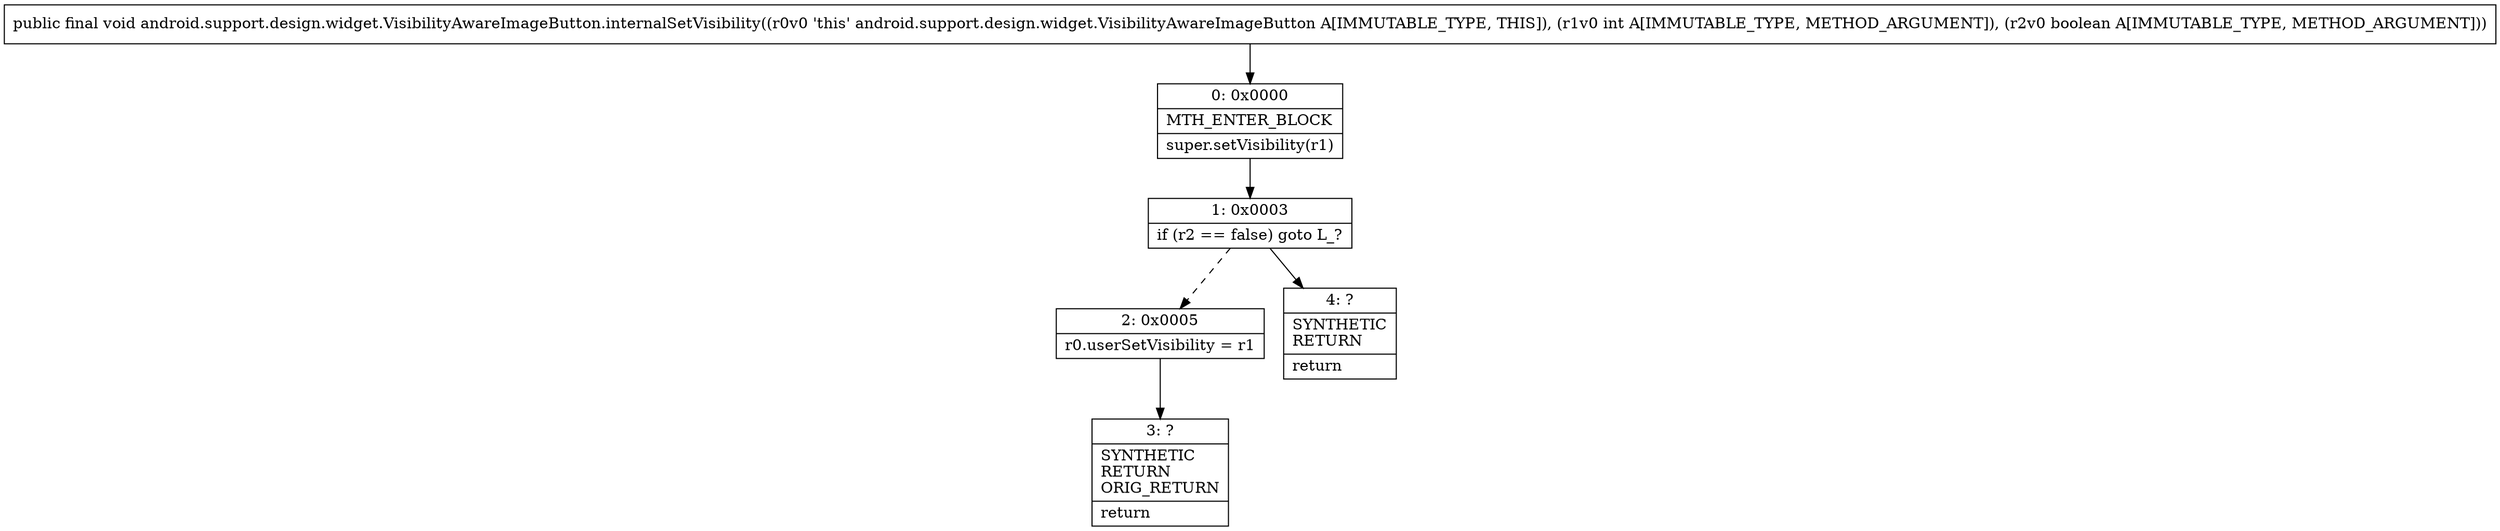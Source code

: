 digraph "CFG forandroid.support.design.widget.VisibilityAwareImageButton.internalSetVisibility(IZ)V" {
Node_0 [shape=record,label="{0\:\ 0x0000|MTH_ENTER_BLOCK\l|super.setVisibility(r1)\l}"];
Node_1 [shape=record,label="{1\:\ 0x0003|if (r2 == false) goto L_?\l}"];
Node_2 [shape=record,label="{2\:\ 0x0005|r0.userSetVisibility = r1\l}"];
Node_3 [shape=record,label="{3\:\ ?|SYNTHETIC\lRETURN\lORIG_RETURN\l|return\l}"];
Node_4 [shape=record,label="{4\:\ ?|SYNTHETIC\lRETURN\l|return\l}"];
MethodNode[shape=record,label="{public final void android.support.design.widget.VisibilityAwareImageButton.internalSetVisibility((r0v0 'this' android.support.design.widget.VisibilityAwareImageButton A[IMMUTABLE_TYPE, THIS]), (r1v0 int A[IMMUTABLE_TYPE, METHOD_ARGUMENT]), (r2v0 boolean A[IMMUTABLE_TYPE, METHOD_ARGUMENT])) }"];
MethodNode -> Node_0;
Node_0 -> Node_1;
Node_1 -> Node_2[style=dashed];
Node_1 -> Node_4;
Node_2 -> Node_3;
}


